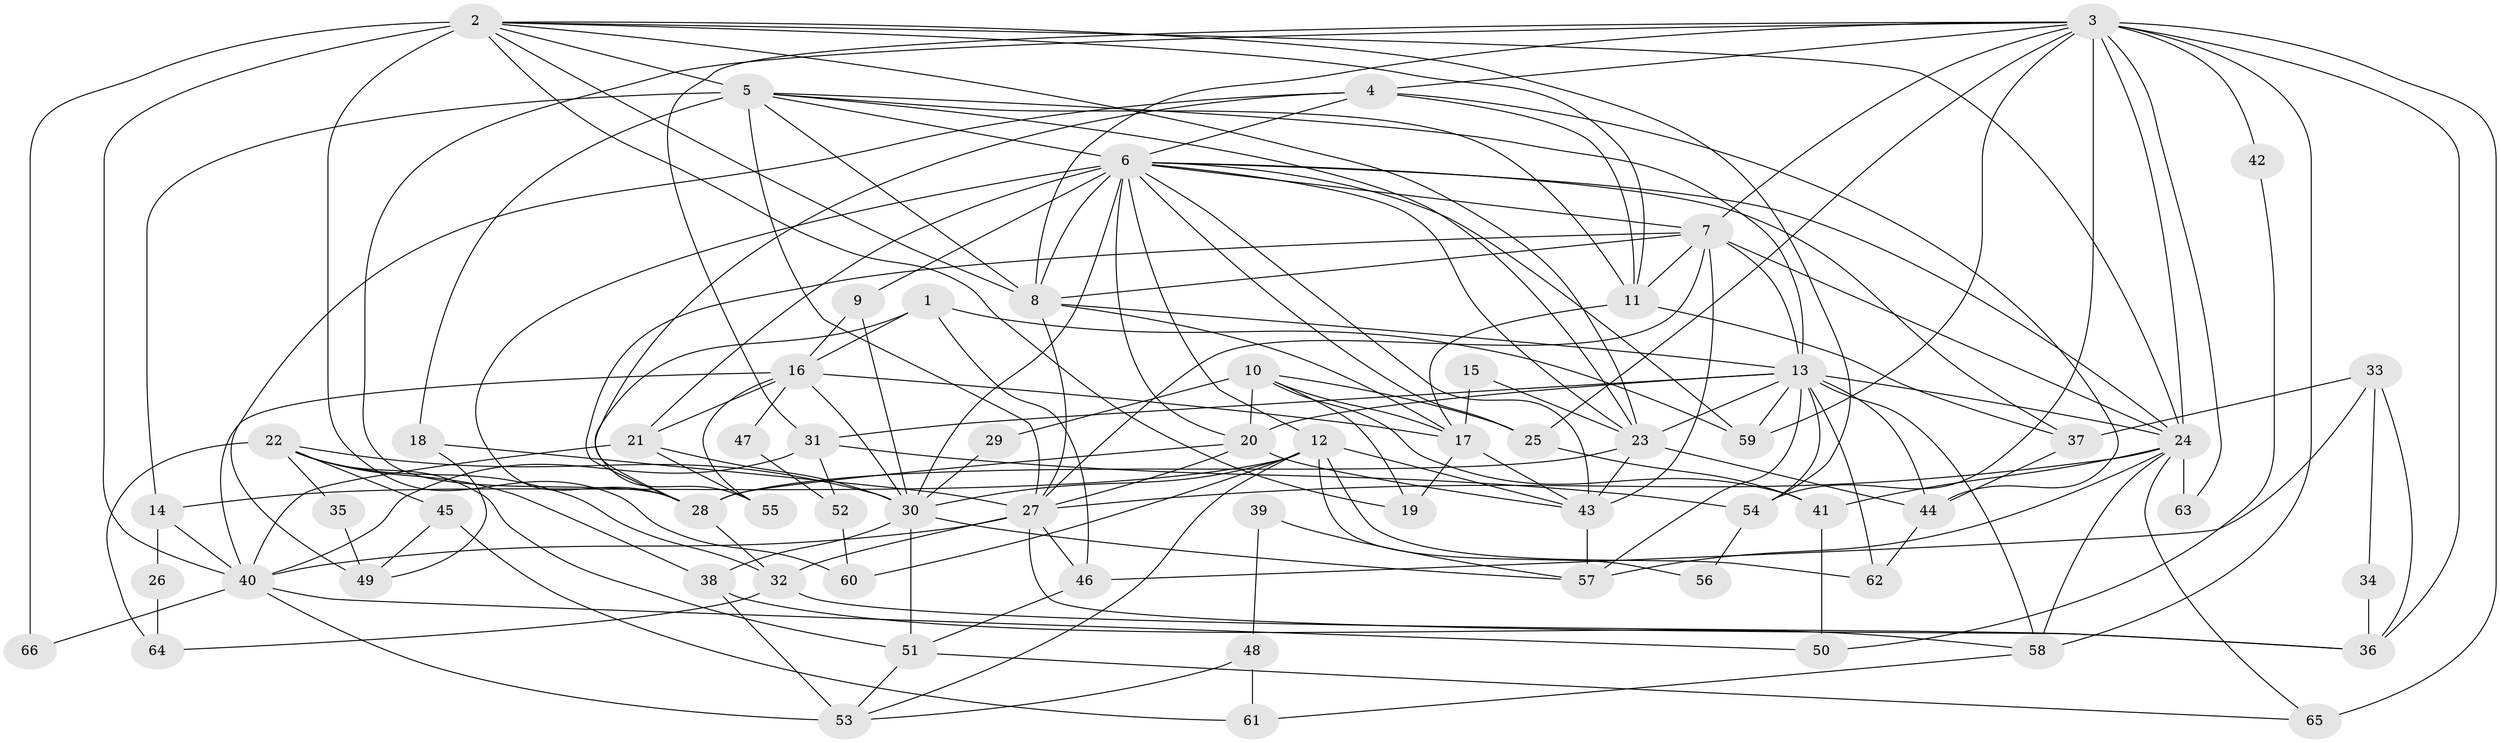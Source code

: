 // original degree distribution, {3: 0.32061068702290074, 5: 0.183206106870229, 6: 0.0916030534351145, 2: 0.10687022900763359, 4: 0.25190839694656486, 7: 0.030534351145038167, 10: 0.007633587786259542, 8: 0.007633587786259542}
// Generated by graph-tools (version 1.1) at 2025/36/03/09/25 02:36:10]
// undirected, 66 vertices, 173 edges
graph export_dot {
graph [start="1"]
  node [color=gray90,style=filled];
  1;
  2;
  3;
  4;
  5;
  6;
  7;
  8;
  9;
  10;
  11;
  12;
  13;
  14;
  15;
  16;
  17;
  18;
  19;
  20;
  21;
  22;
  23;
  24;
  25;
  26;
  27;
  28;
  29;
  30;
  31;
  32;
  33;
  34;
  35;
  36;
  37;
  38;
  39;
  40;
  41;
  42;
  43;
  44;
  45;
  46;
  47;
  48;
  49;
  50;
  51;
  52;
  53;
  54;
  55;
  56;
  57;
  58;
  59;
  60;
  61;
  62;
  63;
  64;
  65;
  66;
  1 -- 16 [weight=1.0];
  1 -- 28 [weight=1.0];
  1 -- 46 [weight=1.0];
  1 -- 59 [weight=1.0];
  2 -- 5 [weight=1.0];
  2 -- 8 [weight=1.0];
  2 -- 11 [weight=1.0];
  2 -- 19 [weight=1.0];
  2 -- 23 [weight=1.0];
  2 -- 24 [weight=1.0];
  2 -- 40 [weight=1.0];
  2 -- 54 [weight=1.0];
  2 -- 60 [weight=1.0];
  2 -- 66 [weight=2.0];
  3 -- 4 [weight=1.0];
  3 -- 7 [weight=1.0];
  3 -- 8 [weight=1.0];
  3 -- 24 [weight=1.0];
  3 -- 25 [weight=1.0];
  3 -- 28 [weight=1.0];
  3 -- 31 [weight=1.0];
  3 -- 36 [weight=1.0];
  3 -- 42 [weight=1.0];
  3 -- 54 [weight=2.0];
  3 -- 58 [weight=2.0];
  3 -- 59 [weight=1.0];
  3 -- 63 [weight=1.0];
  3 -- 65 [weight=1.0];
  4 -- 6 [weight=1.0];
  4 -- 11 [weight=1.0];
  4 -- 44 [weight=1.0];
  4 -- 49 [weight=1.0];
  4 -- 55 [weight=1.0];
  5 -- 6 [weight=1.0];
  5 -- 8 [weight=3.0];
  5 -- 11 [weight=1.0];
  5 -- 13 [weight=1.0];
  5 -- 14 [weight=1.0];
  5 -- 18 [weight=1.0];
  5 -- 23 [weight=1.0];
  5 -- 27 [weight=1.0];
  6 -- 7 [weight=1.0];
  6 -- 8 [weight=2.0];
  6 -- 9 [weight=3.0];
  6 -- 12 [weight=1.0];
  6 -- 20 [weight=2.0];
  6 -- 21 [weight=2.0];
  6 -- 23 [weight=1.0];
  6 -- 24 [weight=1.0];
  6 -- 25 [weight=1.0];
  6 -- 28 [weight=1.0];
  6 -- 30 [weight=1.0];
  6 -- 37 [weight=1.0];
  6 -- 43 [weight=2.0];
  6 -- 59 [weight=1.0];
  7 -- 8 [weight=1.0];
  7 -- 11 [weight=2.0];
  7 -- 13 [weight=2.0];
  7 -- 24 [weight=1.0];
  7 -- 27 [weight=1.0];
  7 -- 28 [weight=2.0];
  7 -- 43 [weight=1.0];
  8 -- 13 [weight=1.0];
  8 -- 17 [weight=1.0];
  8 -- 27 [weight=1.0];
  9 -- 16 [weight=2.0];
  9 -- 30 [weight=2.0];
  10 -- 17 [weight=1.0];
  10 -- 19 [weight=1.0];
  10 -- 20 [weight=1.0];
  10 -- 25 [weight=1.0];
  10 -- 29 [weight=1.0];
  10 -- 41 [weight=1.0];
  11 -- 17 [weight=1.0];
  11 -- 37 [weight=1.0];
  12 -- 14 [weight=1.0];
  12 -- 30 [weight=1.0];
  12 -- 43 [weight=1.0];
  12 -- 53 [weight=1.0];
  12 -- 56 [weight=1.0];
  12 -- 60 [weight=1.0];
  12 -- 62 [weight=1.0];
  13 -- 20 [weight=1.0];
  13 -- 23 [weight=1.0];
  13 -- 24 [weight=1.0];
  13 -- 31 [weight=1.0];
  13 -- 44 [weight=1.0];
  13 -- 54 [weight=1.0];
  13 -- 57 [weight=1.0];
  13 -- 58 [weight=1.0];
  13 -- 59 [weight=1.0];
  13 -- 62 [weight=1.0];
  14 -- 26 [weight=1.0];
  14 -- 40 [weight=2.0];
  15 -- 17 [weight=1.0];
  15 -- 23 [weight=1.0];
  16 -- 17 [weight=1.0];
  16 -- 21 [weight=1.0];
  16 -- 30 [weight=1.0];
  16 -- 40 [weight=1.0];
  16 -- 47 [weight=2.0];
  16 -- 55 [weight=1.0];
  17 -- 19 [weight=1.0];
  17 -- 43 [weight=1.0];
  18 -- 27 [weight=1.0];
  18 -- 49 [weight=1.0];
  20 -- 27 [weight=1.0];
  20 -- 28 [weight=2.0];
  20 -- 43 [weight=1.0];
  21 -- 30 [weight=1.0];
  21 -- 40 [weight=2.0];
  21 -- 55 [weight=1.0];
  22 -- 30 [weight=1.0];
  22 -- 32 [weight=1.0];
  22 -- 35 [weight=1.0];
  22 -- 38 [weight=1.0];
  22 -- 45 [weight=1.0];
  22 -- 51 [weight=1.0];
  22 -- 64 [weight=1.0];
  23 -- 28 [weight=1.0];
  23 -- 43 [weight=1.0];
  23 -- 44 [weight=1.0];
  24 -- 27 [weight=1.0];
  24 -- 41 [weight=1.0];
  24 -- 57 [weight=1.0];
  24 -- 58 [weight=1.0];
  24 -- 63 [weight=1.0];
  24 -- 65 [weight=1.0];
  25 -- 41 [weight=1.0];
  26 -- 64 [weight=1.0];
  27 -- 32 [weight=1.0];
  27 -- 36 [weight=1.0];
  27 -- 40 [weight=1.0];
  27 -- 46 [weight=1.0];
  28 -- 32 [weight=1.0];
  29 -- 30 [weight=1.0];
  30 -- 38 [weight=1.0];
  30 -- 51 [weight=1.0];
  30 -- 57 [weight=1.0];
  31 -- 40 [weight=1.0];
  31 -- 52 [weight=1.0];
  31 -- 54 [weight=1.0];
  32 -- 36 [weight=1.0];
  32 -- 64 [weight=1.0];
  33 -- 34 [weight=1.0];
  33 -- 36 [weight=1.0];
  33 -- 37 [weight=1.0];
  33 -- 46 [weight=1.0];
  34 -- 36 [weight=1.0];
  35 -- 49 [weight=1.0];
  37 -- 44 [weight=1.0];
  38 -- 53 [weight=1.0];
  38 -- 58 [weight=1.0];
  39 -- 48 [weight=1.0];
  39 -- 57 [weight=1.0];
  40 -- 50 [weight=1.0];
  40 -- 53 [weight=2.0];
  40 -- 66 [weight=1.0];
  41 -- 50 [weight=1.0];
  42 -- 50 [weight=1.0];
  43 -- 57 [weight=1.0];
  44 -- 62 [weight=1.0];
  45 -- 49 [weight=1.0];
  45 -- 61 [weight=1.0];
  46 -- 51 [weight=1.0];
  47 -- 52 [weight=1.0];
  48 -- 53 [weight=1.0];
  48 -- 61 [weight=1.0];
  51 -- 53 [weight=1.0];
  51 -- 65 [weight=1.0];
  52 -- 60 [weight=1.0];
  54 -- 56 [weight=1.0];
  58 -- 61 [weight=1.0];
}

